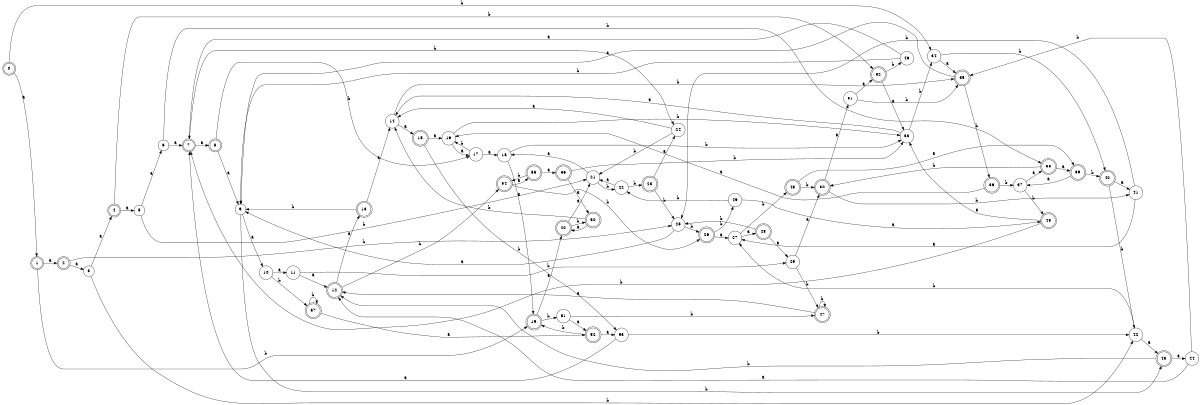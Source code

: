 digraph n47_7 {
__start0 [label="" shape="none"];

rankdir=LR;
size="8,5";

s0 [style="rounded,filled", color="black", fillcolor="white" shape="doublecircle", label="0"];
s1 [style="rounded,filled", color="black", fillcolor="white" shape="doublecircle", label="1"];
s2 [style="rounded,filled", color="black", fillcolor="white" shape="doublecircle", label="2"];
s3 [style="filled", color="black", fillcolor="white" shape="circle", label="3"];
s4 [style="rounded,filled", color="black", fillcolor="white" shape="doublecircle", label="4"];
s5 [style="filled", color="black", fillcolor="white" shape="circle", label="5"];
s6 [style="filled", color="black", fillcolor="white" shape="circle", label="6"];
s7 [style="rounded,filled", color="black", fillcolor="white" shape="doublecircle", label="7"];
s8 [style="rounded,filled", color="black", fillcolor="white" shape="doublecircle", label="8"];
s9 [style="filled", color="black", fillcolor="white" shape="circle", label="9"];
s10 [style="filled", color="black", fillcolor="white" shape="circle", label="10"];
s11 [style="filled", color="black", fillcolor="white" shape="circle", label="11"];
s12 [style="rounded,filled", color="black", fillcolor="white" shape="doublecircle", label="12"];
s13 [style="rounded,filled", color="black", fillcolor="white" shape="doublecircle", label="13"];
s14 [style="filled", color="black", fillcolor="white" shape="circle", label="14"];
s15 [style="rounded,filled", color="black", fillcolor="white" shape="doublecircle", label="15"];
s16 [style="filled", color="black", fillcolor="white" shape="circle", label="16"];
s17 [style="filled", color="black", fillcolor="white" shape="circle", label="17"];
s18 [style="filled", color="black", fillcolor="white" shape="circle", label="18"];
s19 [style="rounded,filled", color="black", fillcolor="white" shape="doublecircle", label="19"];
s20 [style="rounded,filled", color="black", fillcolor="white" shape="doublecircle", label="20"];
s21 [style="filled", color="black", fillcolor="white" shape="circle", label="21"];
s22 [style="filled", color="black", fillcolor="white" shape="circle", label="22"];
s23 [style="rounded,filled", color="black", fillcolor="white" shape="doublecircle", label="23"];
s24 [style="filled", color="black", fillcolor="white" shape="circle", label="24"];
s25 [style="filled", color="black", fillcolor="white" shape="circle", label="25"];
s26 [style="rounded,filled", color="black", fillcolor="white" shape="doublecircle", label="26"];
s27 [style="filled", color="black", fillcolor="white" shape="circle", label="27"];
s28 [style="rounded,filled", color="black", fillcolor="white" shape="doublecircle", label="28"];
s29 [style="filled", color="black", fillcolor="white" shape="circle", label="29"];
s30 [style="rounded,filled", color="black", fillcolor="white" shape="doublecircle", label="30"];
s31 [style="filled", color="black", fillcolor="white" shape="circle", label="31"];
s32 [style="rounded,filled", color="black", fillcolor="white" shape="doublecircle", label="32"];
s33 [style="filled", color="black", fillcolor="white" shape="circle", label="33"];
s34 [style="filled", color="black", fillcolor="white" shape="circle", label="34"];
s35 [style="rounded,filled", color="black", fillcolor="white" shape="doublecircle", label="35"];
s36 [style="rounded,filled", color="black", fillcolor="white" shape="doublecircle", label="36"];
s37 [style="filled", color="black", fillcolor="white" shape="circle", label="37"];
s38 [style="rounded,filled", color="black", fillcolor="white" shape="doublecircle", label="38"];
s39 [style="rounded,filled", color="black", fillcolor="white" shape="doublecircle", label="39"];
s40 [style="rounded,filled", color="black", fillcolor="white" shape="doublecircle", label="40"];
s41 [style="filled", color="black", fillcolor="white" shape="circle", label="41"];
s42 [style="filled", color="black", fillcolor="white" shape="circle", label="42"];
s43 [style="rounded,filled", color="black", fillcolor="white" shape="doublecircle", label="43"];
s44 [style="filled", color="black", fillcolor="white" shape="circle", label="44"];
s45 [style="rounded,filled", color="black", fillcolor="white" shape="doublecircle", label="45"];
s46 [style="filled", color="black", fillcolor="white" shape="circle", label="46"];
s47 [style="rounded,filled", color="black", fillcolor="white" shape="doublecircle", label="47"];
s48 [style="rounded,filled", color="black", fillcolor="white" shape="doublecircle", label="48"];
s49 [style="filled", color="black", fillcolor="white" shape="circle", label="49"];
s50 [style="rounded,filled", color="black", fillcolor="white" shape="doublecircle", label="50"];
s51 [style="filled", color="black", fillcolor="white" shape="circle", label="51"];
s52 [style="rounded,filled", color="black", fillcolor="white" shape="doublecircle", label="52"];
s53 [style="filled", color="black", fillcolor="white" shape="circle", label="53"];
s54 [style="rounded,filled", color="black", fillcolor="white" shape="doublecircle", label="54"];
s55 [style="rounded,filled", color="black", fillcolor="white" shape="doublecircle", label="55"];
s56 [style="rounded,filled", color="black", fillcolor="white" shape="doublecircle", label="56"];
s57 [style="rounded,filled", color="black", fillcolor="white" shape="doublecircle", label="57"];
s0 -> s1 [label="a"];
s0 -> s34 [label="b"];
s1 -> s2 [label="a"];
s1 -> s19 [label="b"];
s2 -> s3 [label="a"];
s2 -> s25 [label="b"];
s3 -> s4 [label="a"];
s3 -> s42 [label="b"];
s4 -> s5 [label="a"];
s4 -> s32 [label="b"];
s5 -> s6 [label="a"];
s5 -> s21 [label="b"];
s6 -> s7 [label="a"];
s6 -> s38 [label="b"];
s7 -> s8 [label="a"];
s7 -> s24 [label="b"];
s8 -> s9 [label="a"];
s8 -> s17 [label="b"];
s9 -> s10 [label="a"];
s9 -> s43 [label="b"];
s10 -> s11 [label="a"];
s10 -> s57 [label="b"];
s11 -> s12 [label="a"];
s11 -> s29 [label="b"];
s12 -> s13 [label="a"];
s12 -> s54 [label="b"];
s13 -> s14 [label="a"];
s13 -> s9 [label="b"];
s14 -> s15 [label="a"];
s14 -> s35 [label="b"];
s15 -> s16 [label="a"];
s15 -> s53 [label="b"];
s16 -> s17 [label="a"];
s16 -> s33 [label="b"];
s17 -> s18 [label="a"];
s17 -> s16 [label="b"];
s18 -> s19 [label="a"];
s18 -> s33 [label="b"];
s19 -> s20 [label="a"];
s19 -> s51 [label="b"];
s20 -> s21 [label="a"];
s20 -> s50 [label="b"];
s21 -> s18 [label="a"];
s21 -> s22 [label="b"];
s22 -> s21 [label="a"];
s22 -> s23 [label="b"];
s23 -> s24 [label="a"];
s23 -> s25 [label="b"];
s24 -> s14 [label="a"];
s24 -> s21 [label="b"];
s25 -> s9 [label="a"];
s25 -> s26 [label="b"];
s26 -> s27 [label="a"];
s26 -> s49 [label="b"];
s27 -> s28 [label="a"];
s27 -> s48 [label="b"];
s28 -> s29 [label="a"];
s28 -> s25 [label="b"];
s29 -> s30 [label="a"];
s29 -> s47 [label="b"];
s30 -> s31 [label="a"];
s30 -> s41 [label="b"];
s31 -> s32 [label="a"];
s31 -> s35 [label="b"];
s32 -> s33 [label="a"];
s32 -> s46 [label="b"];
s33 -> s14 [label="a"];
s33 -> s34 [label="b"];
s34 -> s35 [label="a"];
s34 -> s40 [label="b"];
s35 -> s9 [label="a"];
s35 -> s36 [label="b"];
s36 -> s16 [label="a"];
s36 -> s37 [label="b"];
s37 -> s38 [label="a"];
s37 -> s45 [label="b"];
s38 -> s39 [label="a"];
s38 -> s30 [label="b"];
s39 -> s37 [label="a"];
s39 -> s40 [label="b"];
s40 -> s41 [label="a"];
s40 -> s42 [label="b"];
s41 -> s27 [label="a"];
s41 -> s25 [label="b"];
s42 -> s43 [label="a"];
s42 -> s27 [label="b"];
s43 -> s44 [label="a"];
s43 -> s12 [label="b"];
s44 -> s12 [label="a"];
s44 -> s35 [label="b"];
s45 -> s33 [label="a"];
s45 -> s7 [label="b"];
s46 -> s7 [label="a"];
s46 -> s9 [label="b"];
s47 -> s12 [label="a"];
s47 -> s47 [label="b"];
s48 -> s39 [label="a"];
s48 -> s30 [label="b"];
s49 -> s45 [label="a"];
s49 -> s22 [label="b"];
s50 -> s20 [label="a"];
s50 -> s14 [label="b"];
s51 -> s52 [label="a"];
s51 -> s47 [label="b"];
s52 -> s53 [label="a"];
s52 -> s19 [label="b"];
s53 -> s7 [label="a"];
s53 -> s42 [label="b"];
s54 -> s55 [label="a"];
s54 -> s26 [label="b"];
s55 -> s56 [label="a"];
s55 -> s54 [label="b"];
s56 -> s50 [label="a"];
s56 -> s33 [label="b"];
s57 -> s52 [label="a"];
s57 -> s57 [label="b"];

}